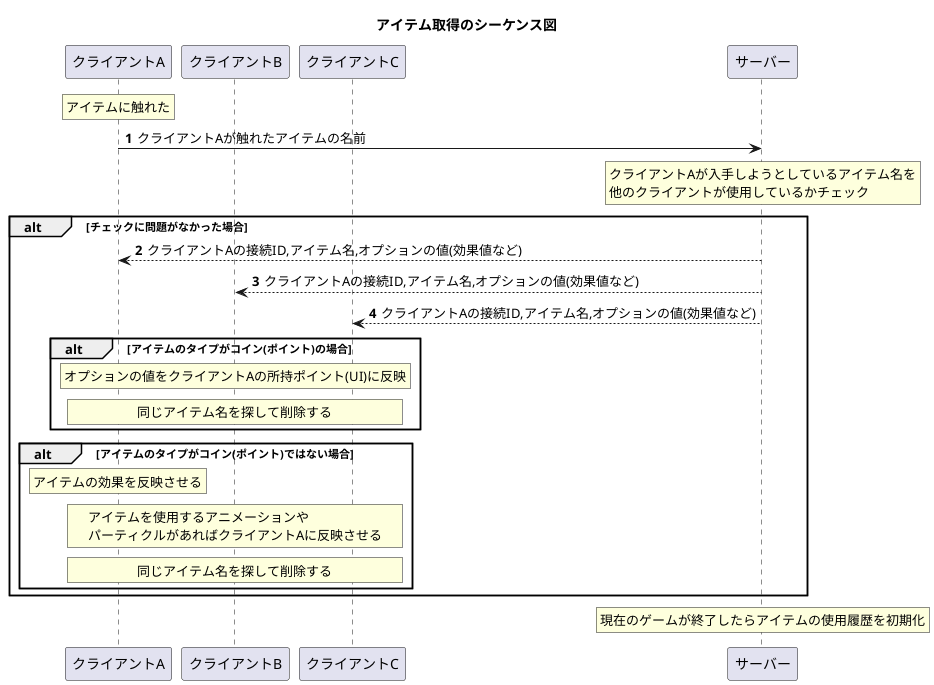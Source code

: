 @startuml
'https://plantuml.com/sequence-diagram


participant クライアントA
participant クライアントB
participant クライアントC
participant サーバー

autonumber
title アイテム取得のシーケンス図
rnote over クライアントA:アイテムに触れた
クライアントA -> サーバー:クライアントAが触れたアイテムの名前
rnote over サーバー:クライアントAが入手しようとしているアイテム名を\n他のクライアントが使用しているかチェック
alt チェックに問題がなかった場合
クライアントA <-- サーバー:クライアントAの接続ID,アイテム名,オプションの値(効果値など)
クライアントB <-- サーバー:クライアントAの接続ID,アイテム名,オプションの値(効果値など)
クライアントC <-- サーバー:クライアントAの接続ID,アイテム名,オプションの値(効果値など)
alt アイテムのタイプがコイン(ポイント)の場合
rnote over クライアントA,クライアントC:オプションの値をクライアントAの所持ポイント(UI)に反映
rnote over クライアントA,クライアントC:同じアイテム名を探して削除する
end
alt アイテムのタイプがコイン(ポイント)ではない場合
rnote over クライアントA:アイテムの効果を反映させる
rnote over クライアントA,クライアントC:アイテムを使用するアニメーションや\nパーティクルがあればクライアントAに反映させる
rnote over クライアントA,クライアントC:同じアイテム名を探して削除する
end
end
rnote over サーバー:現在のゲームが終了したらアイテムの使用履歴を初期化
@enduml